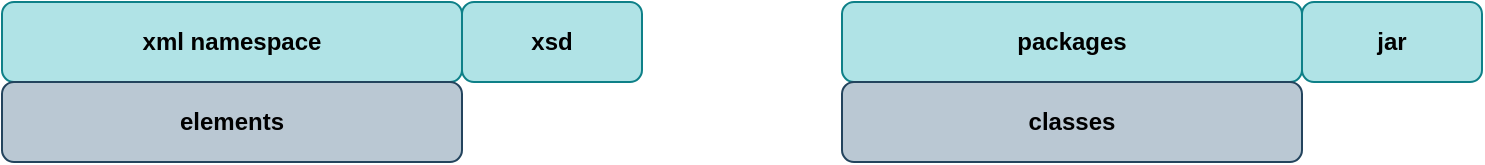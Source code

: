 <mxfile version="14.5.1" type="device" pages="3"><diagram id="3pDCBp7uIPVu-pySGTiC" name="mvn"><mxGraphModel dx="1008" dy="491" grid="1" gridSize="10" guides="1" tooltips="1" connect="1" arrows="1" fold="1" page="1" pageScale="1" pageWidth="850" pageHeight="1100" math="0" shadow="0"><root><mxCell id="r5kuyEBmrJqaapR66mdc-0"/><mxCell id="r5kuyEBmrJqaapR66mdc-1" parent="r5kuyEBmrJqaapR66mdc-0"/><mxCell id="r5kuyEBmrJqaapR66mdc-2" value="xml namespace" style="rounded=1;whiteSpace=wrap;html=1;fillColor=#b0e3e6;strokeColor=#0e8088;fontStyle=1;" parent="r5kuyEBmrJqaapR66mdc-1" vertex="1"><mxGeometry x="60" y="50" width="230" height="40" as="geometry"/></mxCell><mxCell id="r5kuyEBmrJqaapR66mdc-3" value="packages" style="rounded=1;whiteSpace=wrap;html=1;fillColor=#b0e3e6;strokeColor=#0e8088;fontStyle=1;" parent="r5kuyEBmrJqaapR66mdc-1" vertex="1"><mxGeometry x="480" y="50" width="230" height="40" as="geometry"/></mxCell><mxCell id="r5kuyEBmrJqaapR66mdc-4" value="classes" style="rounded=1;whiteSpace=wrap;html=1;fillColor=#bac8d3;strokeColor=#23445d;fontStyle=1;" parent="r5kuyEBmrJqaapR66mdc-1" vertex="1"><mxGeometry x="480" y="90" width="230" height="40" as="geometry"/></mxCell><mxCell id="r5kuyEBmrJqaapR66mdc-5" value="elements" style="rounded=1;whiteSpace=wrap;html=1;fillColor=#bac8d3;strokeColor=#23445d;fontStyle=1;" parent="r5kuyEBmrJqaapR66mdc-1" vertex="1"><mxGeometry x="60" y="90" width="230" height="40" as="geometry"/></mxCell><mxCell id="r5kuyEBmrJqaapR66mdc-6" value="jar" style="rounded=1;whiteSpace=wrap;html=1;fillColor=#b0e3e6;strokeColor=#0e8088;fontStyle=1;" parent="r5kuyEBmrJqaapR66mdc-1" vertex="1"><mxGeometry x="710" y="50" width="90" height="40" as="geometry"/></mxCell><mxCell id="r5kuyEBmrJqaapR66mdc-7" value="xsd" style="rounded=1;whiteSpace=wrap;html=1;fillColor=#b0e3e6;strokeColor=#0e8088;fontStyle=1;" parent="r5kuyEBmrJqaapR66mdc-1" vertex="1"><mxGeometry x="290" y="50" width="90" height="40" as="geometry"/></mxCell></root></mxGraphModel></diagram><diagram id="SAI2fxa9AoreDyfrO94o" name="spring-core"><mxGraphModel dx="2466" dy="490" grid="1" gridSize="10" guides="1" tooltips="1" connect="1" arrows="1" fold="1" page="1" pageScale="1" pageWidth="850" pageHeight="1100" math="0" shadow="0"><root><mxCell id="0"/><mxCell id="1" parent="0"/><mxCell id="cbQh8fVChkxe0UwsAV1f-11" value="" style="rounded=0;whiteSpace=wrap;html=1;verticalAlign=bottom;" parent="1" vertex="1"><mxGeometry x="160" y="290" width="700" height="240" as="geometry"/></mxCell><mxCell id="cbQh8fVChkxe0UwsAV1f-1" value="SPRING CORE MODULE" style="rounded=1;whiteSpace=wrap;html=1;fillColor=#76608a;strokeColor=#432D57;fontColor=#ffffff;" parent="1" vertex="1"><mxGeometry x="150" y="30" width="240" height="60" as="geometry"/></mxCell><mxCell id="cbQh8fVChkxe0UwsAV1f-5" value="Traditional Program without IOC" style="rounded=1;whiteSpace=wrap;html=1;fillColor=#f8cecc;strokeColor=#b85450;fontStyle=1;" parent="1" vertex="1"><mxGeometry x="-100" y="270" width="230" height="40" as="geometry"/></mxCell><mxCell id="cbQh8fVChkxe0UwsAV1f-7" value="&lt;span&gt;&#9;&lt;/span&gt;ProductRepository productRepository = new ProductRepositoryImpl();" style="rounded=1;whiteSpace=wrap;html=1;fontColor=#00994D;" parent="1" vertex="1"><mxGeometry x="-115" y="310" width="260" height="40" as="geometry"/></mxCell><mxCell id="cbQh8fVChkxe0UwsAV1f-9" value="IOC" style="rounded=1;whiteSpace=wrap;html=1;fillColor=#a0522d;strokeColor=#6D1F00;fontStyle=1;fontColor=#ffffff;" parent="1" vertex="1"><mxGeometry x="425" y="250" width="230" height="40" as="geometry"/></mxCell><mxCell id="cbQh8fVChkxe0UwsAV1f-10" value="" style="rounded=1;whiteSpace=wrap;html=1;fontColor=#00994D;" parent="1" vertex="1"><mxGeometry x="390" y="300" width="270" height="100" as="geometry"/></mxCell><mxCell id="cbQh8fVChkxe0UwsAV1f-17" style="edgeStyle=orthogonalEdgeStyle;rounded=0;orthogonalLoop=1;jettySize=auto;html=1;" parent="1" source="cbQh8fVChkxe0UwsAV1f-13" target="cbQh8fVChkxe0UwsAV1f-16" edge="1"><mxGeometry relative="1" as="geometry"/></mxCell><mxCell id="cbQh8fVChkxe0UwsAV1f-13" value="custom written code" style="text;html=1;align=center;verticalAlign=middle;resizable=0;points=[];autosize=1;fontStyle=1;fontColor=#00994D;" parent="1" vertex="1"><mxGeometry x="465" y="350" width="130" height="20" as="geometry"/></mxCell><mxCell id="cbQh8fVChkxe0UwsAV1f-15" style="edgeStyle=orthogonalEdgeStyle;rounded=0;orthogonalLoop=1;jettySize=auto;html=1;" parent="1" source="cbQh8fVChkxe0UwsAV1f-14" target="cbQh8fVChkxe0UwsAV1f-13" edge="1"><mxGeometry relative="1" as="geometry"/></mxCell><mxCell id="cbQh8fVChkxe0UwsAV1f-21" value="" style="edgeStyle=orthogonalEdgeStyle;rounded=0;orthogonalLoop=1;jettySize=auto;html=1;" parent="1" source="cbQh8fVChkxe0UwsAV1f-14" target="cbQh8fVChkxe0UwsAV1f-20" edge="1"><mxGeometry relative="1" as="geometry"/></mxCell><mxCell id="cbQh8fVChkxe0UwsAV1f-24" value="" style="edgeStyle=orthogonalEdgeStyle;rounded=0;orthogonalLoop=1;jettySize=auto;html=1;" parent="1" source="cbQh8fVChkxe0UwsAV1f-14" target="cbQh8fVChkxe0UwsAV1f-23" edge="1"><mxGeometry relative="1" as="geometry"/></mxCell><mxCell id="cbQh8fVChkxe0UwsAV1f-14" value="Generic Framework (Spring)&lt;br&gt;IOC Container&lt;br&gt;ApplicationContext" style="text;html=1;align=center;verticalAlign=middle;resizable=0;points=[];autosize=1;fontStyle=1;fillColor=#1ba1e2;strokeColor=#006EAF;fontColor=#ffffff;" parent="1" vertex="1"><mxGeometry x="440" y="440" width="180" height="50" as="geometry"/></mxCell><mxCell id="cbQh8fVChkxe0UwsAV1f-16" value="&lt;span style=&quot;color: rgb(0 , 153 , 77)&quot;&gt;ProductRepository productRepository = ?&lt;/span&gt;" style="text;html=1;strokeColor=none;fillColor=none;align=center;verticalAlign=middle;whiteSpace=wrap;rounded=0;fontStyle=1" parent="1" vertex="1"><mxGeometry x="417.5" y="310" width="225" height="20" as="geometry"/></mxCell><mxCell id="cbQh8fVChkxe0UwsAV1f-26" value="" style="edgeStyle=orthogonalEdgeStyle;rounded=0;orthogonalLoop=1;jettySize=auto;html=1;fontColor=#330000;" parent="1" source="cbQh8fVChkxe0UwsAV1f-20" target="cbQh8fVChkxe0UwsAV1f-25" edge="1"><mxGeometry relative="1" as="geometry"><Array as="points"><mxPoint x="740" y="550"/><mxPoint x="640" y="550"/></Array></mxGeometry></mxCell><mxCell id="cbQh8fVChkxe0UwsAV1f-32" style="edgeStyle=orthogonalEdgeStyle;rounded=0;orthogonalLoop=1;jettySize=auto;html=1;fontColor=#330000;" parent="1" source="cbQh8fVChkxe0UwsAV1f-20" target="cbQh8fVChkxe0UwsAV1f-30" edge="1"><mxGeometry relative="1" as="geometry"><Array as="points"><mxPoint x="740" y="550"/><mxPoint x="800" y="550"/></Array></mxGeometry></mxCell><mxCell id="cbQh8fVChkxe0UwsAV1f-33" style="edgeStyle=orthogonalEdgeStyle;rounded=0;orthogonalLoop=1;jettySize=auto;html=1;fontColor=#330000;" parent="1" source="cbQh8fVChkxe0UwsAV1f-20" target="cbQh8fVChkxe0UwsAV1f-31" edge="1"><mxGeometry relative="1" as="geometry"><Array as="points"><mxPoint x="740" y="550"/><mxPoint x="960" y="550"/></Array></mxGeometry></mxCell><mxCell id="cbQh8fVChkxe0UwsAV1f-20" value="Uses A Spring Bean Configuration file" style="shape=parallelogram;perimeter=parallelogramPerimeter;whiteSpace=wrap;html=1;fixedSize=1;fontStyle=1;strokeColor=#A50040;fillColor=#d80073;fontColor=#ffffff;" parent="1" vertex="1"><mxGeometry x="680" y="435" width="160" height="60" as="geometry"/></mxCell><mxCell id="cbQh8fVChkxe0UwsAV1f-23" value="&lt;span&gt;&lt;font&gt;&lt;b&gt;new ProductRepositoryImpl();&lt;br&gt;(an instance of a class created by Spring)&lt;br&gt;[SPRING BEAN]&lt;/b&gt;&lt;br&gt;&lt;/font&gt;&lt;/span&gt;" style="whiteSpace=wrap;html=1;fontStyle=0;strokeColor=#9673a6;fillColor=#e1d5e7;fontColor=#330000;" parent="1" vertex="1"><mxGeometry x="180" y="435" width="180" height="60" as="geometry"/></mxCell><mxCell id="cbQh8fVChkxe0UwsAV1f-35" value="" style="edgeStyle=orthogonalEdgeStyle;rounded=0;orthogonalLoop=1;jettySize=auto;html=1;fontColor=#330000;" parent="1" source="cbQh8fVChkxe0UwsAV1f-25" target="cbQh8fVChkxe0UwsAV1f-34" edge="1"><mxGeometry relative="1" as="geometry"/></mxCell><mxCell id="cbQh8fVChkxe0UwsAV1f-37" value="" style="edgeStyle=orthogonalEdgeStyle;rounded=0;orthogonalLoop=1;jettySize=auto;html=1;fontColor=#330000;" parent="1" source="cbQh8fVChkxe0UwsAV1f-25" target="cbQh8fVChkxe0UwsAV1f-36" edge="1"><mxGeometry relative="1" as="geometry"/></mxCell><mxCell id="cbQh8fVChkxe0UwsAV1f-25" value="XML Config" style="shape=parallelogram;perimeter=parallelogramPerimeter;whiteSpace=wrap;html=1;fixedSize=1;fontStyle=1;strokeColor=#3700CC;fillColor=#6a00ff;fontColor=#ffffff;" parent="1" vertex="1"><mxGeometry x="570" y="610" width="120" height="60" as="geometry"/></mxCell><mxCell id="cbQh8fVChkxe0UwsAV1f-30" value="Annotation Config&lt;br&gt;&lt;br&gt;(Annotation + XML)" style="shape=parallelogram;perimeter=parallelogramPerimeter;whiteSpace=wrap;html=1;fixedSize=1;fontStyle=1;strokeColor=#A50040;fillColor=#d80073;fontColor=#ffffff;" parent="1" vertex="1"><mxGeometry x="720" y="610" width="160" height="60" as="geometry"/></mxCell><mxCell id="cbQh8fVChkxe0UwsAV1f-31" value="Java Config" style="shape=parallelogram;perimeter=parallelogramPerimeter;whiteSpace=wrap;html=1;fixedSize=1;fontStyle=1;strokeColor=#A50040;fillColor=#d80073;fontColor=#ffffff;" parent="1" vertex="1"><mxGeometry x="910" y="610" width="120" height="60" as="geometry"/></mxCell><mxCell id="cbQh8fVChkxe0UwsAV1f-45" value="" style="edgeStyle=orthogonalEdgeStyle;rounded=0;orthogonalLoop=1;jettySize=auto;html=1;fontColor=#330000;" parent="1" source="cbQh8fVChkxe0UwsAV1f-34" target="cbQh8fVChkxe0UwsAV1f-44" edge="1"><mxGeometry relative="1" as="geometry"/></mxCell><mxCell id="cbQh8fVChkxe0UwsAV1f-34" value="applicationContext.xml" style="shape=parallelogram;perimeter=parallelogramPerimeter;whiteSpace=wrap;html=1;fixedSize=1;fontStyle=1;strokeColor=#3700CC;fillColor=#6a00ff;fontColor=#ffffff;" parent="1" vertex="1"><mxGeometry x="515" y="710" width="230" height="60" as="geometry"/></mxCell><mxCell id="cbQh8fVChkxe0UwsAV1f-46" style="edgeStyle=orthogonalEdgeStyle;rounded=0;orthogonalLoop=1;jettySize=auto;html=1;entryX=0;entryY=0.75;entryDx=0;entryDy=0;fontColor=#330000;" parent="1" source="cbQh8fVChkxe0UwsAV1f-36" target="cbQh8fVChkxe0UwsAV1f-44" edge="1"><mxGeometry relative="1" as="geometry"/></mxCell><mxCell id="cbQh8fVChkxe0UwsAV1f-36" value="configuring beans" style="ellipse;whiteSpace=wrap;html=1;fontColor=#ffffff;fontStyle=1;strokeColor=#3700CC;fillColor=#6a00ff;" parent="1" vertex="1"><mxGeometry x="330" y="600" width="120" height="80" as="geometry"/></mxCell><mxCell id="cbQh8fVChkxe0UwsAV1f-44" value="&lt;div&gt;&amp;lt;!-- ProductRepository productRepository = new ProductRepositoryImpl(); --&amp;gt;&lt;/div&gt;&lt;div&gt;&lt;span&gt;&#9;&lt;/span&gt;&amp;lt;bean id=&quot;productRepository&quot;&lt;/div&gt;&lt;div&gt;&lt;span&gt;&#9;&#9;&lt;/span&gt;class=&quot;dom.repository.ProductRepositoryImpl&quot; /&amp;gt;&lt;/div&gt;" style="whiteSpace=wrap;html=1;fontColor=#ffffff;fontStyle=1;strokeColor=#3700CC;fillColor=#6a00ff;" parent="1" vertex="1"><mxGeometry x="415" y="820" width="430" height="60" as="geometry"/></mxCell><mxCell id="aFi8xiJVlkI8TQD-ul00-14" value="&lt;span&gt;Beans are instances created by the IOC Container (Spring Container)&lt;/span&gt;" style="rounded=1;whiteSpace=wrap;html=1;fillColor=#d5e8d4;strokeColor=#82b366;" parent="1" vertex="1"><mxGeometry x="210" y="610" width="120" height="60" as="geometry"/></mxCell><mxCell id="aFi8xiJVlkI8TQD-ul00-17" value="INVERSION OF CONTROL" style="ellipse;whiteSpace=wrap;html=1;fillColor=#f8cecc;strokeColor=#b85450;" parent="1" vertex="1"><mxGeometry x="145" y="90" width="120" height="80" as="geometry"/></mxCell><mxCell id="aFi8xiJVlkI8TQD-ul00-18" value="ASPECT ORIENTED PROGRAMMING" style="ellipse;whiteSpace=wrap;html=1;fillColor=#f8cecc;strokeColor=#b85450;" parent="1" vertex="1"><mxGeometry x="265" y="90" width="120" height="80" as="geometry"/></mxCell><mxCell id="8MRKu2zf04pqeKH-VAGm-1" value="Dependency Injection" style="rounded=1;whiteSpace=wrap;html=1;fillColor=#a0522d;strokeColor=#6D1F00;fontStyle=1;fontColor=#ffffff;" parent="1" vertex="1"><mxGeometry x="1180" y="260" width="230" height="40" as="geometry"/></mxCell><mxCell id="8MRKu2zf04pqeKH-VAGm-25" value="" style="group" parent="1" vertex="1" connectable="0"><mxGeometry x="-920" y="390" width="820" height="350" as="geometry"/></mxCell><mxCell id="8MRKu2zf04pqeKH-VAGm-19" value="Project" style="rounded=0;whiteSpace=wrap;html=1;fillColor=#f5f5f5;strokeColor=#666666;fontColor=#333333;verticalAlign=bottom;" parent="8MRKu2zf04pqeKH-VAGm-25" vertex="1"><mxGeometry x="101.036" width="402.679" height="306.25" as="geometry"/></mxCell><mxCell id="8MRKu2zf04pqeKH-VAGm-7" value="Spring Framework&lt;br&gt;&lt;br&gt;3 Beans&amp;nbsp;&lt;br&gt;car&lt;br&gt;van&lt;br&gt;driver" style="rounded=0;whiteSpace=wrap;html=1;fillColor=#d0cee2;strokeColor=#56517e;" parent="8MRKu2zf04pqeKH-VAGm-25" vertex="1"><mxGeometry x="328" y="76.562" width="155.214" height="164.062" as="geometry"/></mxCell><mxCell id="8MRKu2zf04pqeKH-VAGm-4" value="vehicle=?" style="verticalLabelPosition=bottom;html=1;verticalAlign=top;align=center;strokeColor=none;fillColor=#00BEF2;shape=mxgraph.azure.user;" parent="8MRKu2zf04pqeKH-VAGm-25" vertex="1"><mxGeometry y="125.781" width="55.643" height="54.688" as="geometry"/></mxCell><mxCell id="8MRKu2zf04pqeKH-VAGm-5" value="" style="shape=mxgraph.signs.transportation.car_3;html=1;pointerEvents=1;fillColor=#000000;strokeColor=none;verticalLabelPosition=bottom;verticalAlign=top;align=center;" parent="8MRKu2zf04pqeKH-VAGm-25" vertex="1"><mxGeometry x="550.571" y="78.75" width="115.971" height="41.562" as="geometry"/></mxCell><mxCell id="8MRKu2zf04pqeKH-VAGm-10" style="edgeStyle=orthogonalEdgeStyle;rounded=0;orthogonalLoop=1;jettySize=auto;html=1;entryX=0.205;entryY=0.711;entryDx=0;entryDy=0;entryPerimeter=0;" parent="8MRKu2zf04pqeKH-VAGm-25" source="8MRKu2zf04pqeKH-VAGm-7" target="8MRKu2zf04pqeKH-VAGm-5" edge="1"><mxGeometry relative="1" as="geometry"/></mxCell><mxCell id="8MRKu2zf04pqeKH-VAGm-15" style="edgeStyle=orthogonalEdgeStyle;rounded=0;orthogonalLoop=1;jettySize=auto;html=1;entryX=0.5;entryY=1;entryDx=0;entryDy=0;entryPerimeter=0;" parent="8MRKu2zf04pqeKH-VAGm-25" source="8MRKu2zf04pqeKH-VAGm-6" target="8MRKu2zf04pqeKH-VAGm-4" edge="1"><mxGeometry relative="1" as="geometry"><Array as="points"><mxPoint x="609.143" y="350"/><mxPoint x="28.114" y="350"/></Array></mxGeometry></mxCell><mxCell id="8MRKu2zf04pqeKH-VAGm-6" value="" style="shape=mxgraph.signs.transportation.car_1;html=1;pointerEvents=1;fillColor=#000000;strokeColor=none;verticalLabelPosition=bottom;verticalAlign=top;align=center;" parent="8MRKu2zf04pqeKH-VAGm-25" vertex="1"><mxGeometry x="550.571" y="144.375" width="115.971" height="96.25" as="geometry"/></mxCell><mxCell id="8MRKu2zf04pqeKH-VAGm-9" style="edgeStyle=orthogonalEdgeStyle;rounded=0;orthogonalLoop=1;jettySize=auto;html=1;exitX=0.01;exitY=0.5;exitDx=0;exitDy=0;exitPerimeter=0;entryX=0.037;entryY=0.587;entryDx=0;entryDy=0;entryPerimeter=0;" parent="8MRKu2zf04pqeKH-VAGm-25" source="8MRKu2zf04pqeKH-VAGm-6" target="8MRKu2zf04pqeKH-VAGm-6" edge="1"><mxGeometry relative="1" as="geometry"/></mxCell><mxCell id="8MRKu2zf04pqeKH-VAGm-16" value="Dependency Injection" style="text;html=1;align=center;verticalAlign=middle;resizable=0;points=[];autosize=1;fontStyle=1;fontColor=#00994D;" parent="8MRKu2zf04pqeKH-VAGm-25" vertex="1"><mxGeometry x="656" y="164.062" width="140" height="20" as="geometry"/></mxCell><mxCell id="8MRKu2zf04pqeKH-VAGm-17" value="IOC" style="text;html=1;align=center;verticalAlign=middle;resizable=0;points=[];autosize=1;fontStyle=1;fontColor=#00994D;" parent="8MRKu2zf04pqeKH-VAGm-25" vertex="1"><mxGeometry x="175.714" y="120.312" width="40" height="20" as="geometry"/></mxCell><mxCell id="8MRKu2zf04pqeKH-VAGm-11" style="edgeStyle=orthogonalEdgeStyle;rounded=0;orthogonalLoop=1;jettySize=auto;html=1;entryX=0.101;entryY=0.568;entryDx=0;entryDy=0;entryPerimeter=0;" parent="8MRKu2zf04pqeKH-VAGm-25" source="8MRKu2zf04pqeKH-VAGm-7" target="8MRKu2zf04pqeKH-VAGm-6" edge="1"><mxGeometry relative="1" as="geometry"/></mxCell><mxCell id="8MRKu2zf04pqeKH-VAGm-20" style="edgeStyle=orthogonalEdgeStyle;rounded=0;orthogonalLoop=1;jettySize=auto;html=1;" parent="8MRKu2zf04pqeKH-VAGm-25" source="8MRKu2zf04pqeKH-VAGm-4" target="8MRKu2zf04pqeKH-VAGm-19" edge="1"><mxGeometry relative="1" as="geometry"><mxPoint x="55.643" y="147.656" as="sourcePoint"/><mxPoint x="246" y="147.656" as="targetPoint"/></mxGeometry></mxCell><mxCell id="8MRKu2zf04pqeKH-VAGm-21" value="Module that does not use Spring" style="rounded=1;whiteSpace=wrap;html=1;" parent="8MRKu2zf04pqeKH-VAGm-25" vertex="1"><mxGeometry x="128.857" y="21.875" width="140.571" height="65.625" as="geometry"/></mxCell><mxCell id="8MRKu2zf04pqeKH-VAGm-22" value="Module that uses Spring" style="rounded=1;whiteSpace=wrap;html=1;fillColor=#d0cee2;strokeColor=#56517e;" parent="8MRKu2zf04pqeKH-VAGm-25" vertex="1"><mxGeometry x="120.798" y="103.906" width="125.202" height="147.656" as="geometry"/></mxCell><mxCell id="8MRKu2zf04pqeKH-VAGm-23" value="" style="endArrow=classic;startArrow=classic;html=1;entryX=0.013;entryY=0.616;entryDx=0;entryDy=0;entryPerimeter=0;" parent="8MRKu2zf04pqeKH-VAGm-25" source="8MRKu2zf04pqeKH-VAGm-22" target="8MRKu2zf04pqeKH-VAGm-7" edge="1"><mxGeometry width="50" height="50" relative="1" as="geometry"><mxPoint x="257.714" y="207.812" as="sourcePoint"/><mxPoint x="316.286" y="153.125" as="targetPoint"/></mxGeometry></mxCell><mxCell id="8MRKu2zf04pqeKH-VAGm-24" value="IOC" style="text;html=1;align=center;verticalAlign=middle;resizable=0;points=[];autosize=1;fontStyle=1;fontColor=#00994D;" parent="8MRKu2zf04pqeKH-VAGm-25" vertex="1"><mxGeometry x="257.714" y="147.656" width="40" height="20" as="geometry"/></mxCell><mxCell id="8MRKu2zf04pqeKH-VAGm-27" value="constructor based di&lt;br&gt;setter based di&lt;br&gt;(field based di)" style="text;html=1;align=center;verticalAlign=middle;resizable=0;points=[];autosize=1;fontStyle=1;fontColor=#00994D;" parent="8MRKu2zf04pqeKH-VAGm-25" vertex="1"><mxGeometry x="690" y="201.56" width="130" height="50" as="geometry"/></mxCell><mxCell id="8MRKu2zf04pqeKH-VAGm-12" value="driver" style="html=1;verticalLabelPosition=bottom;align=center;labelBackgroundColor=#ffffff;verticalAlign=top;strokeWidth=2;strokeColor=#0080F0;shadow=0;dashed=0;shape=mxgraph.ios7.icons.user;" parent="1" vertex="1"><mxGeometry x="-59.996" y="566.095" width="35.143" height="32.812" as="geometry"/></mxCell><mxCell id="8MRKu2zf04pqeKH-VAGm-13" style="edgeStyle=orthogonalEdgeStyle;rounded=0;orthogonalLoop=1;jettySize=auto;html=1;entryX=0.99;entryY=0.5;entryDx=0;entryDy=0;entryPerimeter=0;" parent="1" source="8MRKu2zf04pqeKH-VAGm-12" target="8MRKu2zf04pqeKH-VAGm-6" edge="1"><mxGeometry relative="1" as="geometry"/></mxCell><mxCell id="XbawZKbXXzx26k_XWU5r-1" value="Constructor Based DI" style="rounded=1;whiteSpace=wrap;html=1;fillColor=#b0e3e6;strokeColor=#0e8088;fontStyle=1;" vertex="1" parent="1"><mxGeometry x="1180" y="300" width="230" height="40" as="geometry"/></mxCell><mxCell id="XbawZKbXXzx26k_XWU5r-2" value="Setter Based DI" style="rounded=1;whiteSpace=wrap;html=1;fillColor=#b0e3e6;strokeColor=#0e8088;fontStyle=1;" vertex="1" parent="1"><mxGeometry x="1180" y="340" width="230" height="40" as="geometry"/></mxCell><mxCell id="XbawZKbXXzx26k_XWU5r-3" value="externalized bean configuration" style="rounded=1;whiteSpace=wrap;html=1;fillColor=#e1d5e7;strokeColor=#9673a6;fontStyle=1" vertex="1" parent="1"><mxGeometry x="1410" y="300" width="230" height="40" as="geometry"/></mxCell><mxCell id="XbawZKbXXzx26k_XWU5r-4" value="externalized properties" style="rounded=1;whiteSpace=wrap;html=1;fillColor=#e1d5e7;strokeColor=#9673a6;fontStyle=1" vertex="1" parent="1"><mxGeometry x="1410" y="340" width="230" height="40" as="geometry"/></mxCell><mxCell id="XbawZKbXXzx26k_XWU5r-5" value="Bean Scopes&amp;nbsp;" style="rounded=1;whiteSpace=wrap;html=1;fillColor=#bac8d3;strokeColor=#23445d;fontStyle=1;" vertex="1" parent="1"><mxGeometry x="1240" y="420" width="230" height="40" as="geometry"/></mxCell><mxCell id="XbawZKbXXzx26k_XWU5r-6" value="Application Context&amp;nbsp; (Stand Alone)" style="rounded=1;whiteSpace=wrap;html=1;fillColor=#d5e8d4;strokeColor=#82b366;verticalAlign=bottom;" vertex="1" parent="1"><mxGeometry x="1180" y="475" width="500" height="215" as="geometry"/></mxCell><mxCell id="XbawZKbXXzx26k_XWU5r-7" value="scope = singleton" style="ellipse;whiteSpace=wrap;html=1;fillColor=#e51400;strokeColor=#B20000;fontColor=#ffffff;" vertex="1" parent="1"><mxGeometry x="1200" y="530" width="120" height="80" as="geometry"/></mxCell><mxCell id="XbawZKbXXzx26k_XWU5r-8" value="scope = prototype" style="ellipse;whiteSpace=wrap;html=1;fillColor=#60a917;strokeColor=#2D7600;fontColor=#ffffff;" vertex="1" parent="1"><mxGeometry x="1340" y="490" width="120" height="80" as="geometry"/></mxCell><mxCell id="XbawZKbXXzx26k_XWU5r-9" value="scope = prototype" style="ellipse;whiteSpace=wrap;html=1;fillColor=#60a917;strokeColor=#2D7600;fontColor=#ffffff;" vertex="1" parent="1"><mxGeometry x="1340" y="580" width="120" height="80" as="geometry"/></mxCell><mxCell id="XbawZKbXXzx26k_XWU5r-11" value="&lt;br&gt;Bean Life Cycle&lt;br&gt;init()&lt;br&gt;destroy()&amp;nbsp;" style="rounded=1;whiteSpace=wrap;html=1;verticalAlign=middle;fillColor=#1ba1e2;strokeColor=#006EAF;fontColor=#ffffff;" vertex="1" parent="1"><mxGeometry x="1510" y="520" width="120" height="110" as="geometry"/></mxCell></root></mxGraphModel></diagram><diagram id="wW18TtnC0ZLvt5IvbOrP" name="Layered Architecture"><mxGraphModel dx="1008" dy="491" grid="1" gridSize="10" guides="1" tooltips="1" connect="1" arrows="1" fold="1" page="1" pageScale="1" pageWidth="850" pageHeight="1100" math="0" shadow="0"><root><mxCell id="HFquUbXk5ZbwjjDAVW-J-0"/><mxCell id="HFquUbXk5ZbwjjDAVW-J-1" parent="HFquUbXk5ZbwjjDAVW-J-0"/><mxCell id="HFquUbXk5ZbwjjDAVW-J-6" style="edgeStyle=orthogonalEdgeStyle;rounded=0;orthogonalLoop=1;jettySize=auto;html=1;entryX=0;entryY=0.5;entryDx=0;entryDy=0;entryPerimeter=0;" parent="HFquUbXk5ZbwjjDAVW-J-1" source="HFquUbXk5ZbwjjDAVW-J-2" target="HFquUbXk5ZbwjjDAVW-J-4" edge="1"><mxGeometry relative="1" as="geometry"/></mxCell><mxCell id="HFquUbXk5ZbwjjDAVW-J-8" style="edgeStyle=orthogonalEdgeStyle;rounded=0;orthogonalLoop=1;jettySize=auto;html=1;entryX=0;entryY=0;entryDx=0;entryDy=52.5;entryPerimeter=0;" parent="HFquUbXk5ZbwjjDAVW-J-1" source="HFquUbXk5ZbwjjDAVW-J-2" target="HFquUbXk5ZbwjjDAVW-J-5" edge="1"><mxGeometry relative="1" as="geometry"/></mxCell><mxCell id="HFquUbXk5ZbwjjDAVW-J-2" value="ProductRepositoryImpl&lt;br&gt;(Performing operations with datasources&amp;nbsp; such as a databse, file system or network, cloud etc)" style="rounded=0;whiteSpace=wrap;html=1;fillColor=#d5e8d4;strokeColor=#82b366;" parent="HFquUbXk5ZbwjjDAVW-J-1" vertex="1"><mxGeometry x="980" y="40" width="150" height="250" as="geometry"/></mxCell><mxCell id="gOc2awwNAPl2EcYftAFJ-2" style="edgeStyle=orthogonalEdgeStyle;rounded=0;orthogonalLoop=1;jettySize=auto;html=1;entryX=0;entryY=0.5;entryDx=0;entryDy=0;" edge="1" parent="HFquUbXk5ZbwjjDAVW-J-1" source="HFquUbXk5ZbwjjDAVW-J-3" target="gOc2awwNAPl2EcYftAFJ-1"><mxGeometry relative="1" as="geometry"/></mxCell><mxCell id="HFquUbXk5ZbwjjDAVW-J-3" value="UI Layer" style="rounded=0;whiteSpace=wrap;html=1;fillColor=#dae8fc;strokeColor=#6c8ebf;" parent="HFquUbXk5ZbwjjDAVW-J-1" vertex="1"><mxGeometry x="250" y="40" width="120" height="250" as="geometry"/></mxCell><mxCell id="HFquUbXk5ZbwjjDAVW-J-4" value="" style="outlineConnect=0;dashed=0;verticalLabelPosition=bottom;verticalAlign=top;align=center;html=1;shape=mxgraph.aws3.mysql_db_instance;fillColor=#2E73B8;gradientColor=none;" parent="HFquUbXk5ZbwjjDAVW-J-1" vertex="1"><mxGeometry x="1210" y="60" width="60" height="64.5" as="geometry"/></mxCell><mxCell id="HFquUbXk5ZbwjjDAVW-J-5" value="Mongodb" style="shape=cylinder3;whiteSpace=wrap;html=1;boundedLbl=1;backgroundOutline=1;size=15;fillColor=#f8cecc;strokeColor=#b85450;" parent="HFquUbXk5ZbwjjDAVW-J-1" vertex="1"><mxGeometry x="1210" y="170" width="60" height="80" as="geometry"/></mxCell><mxCell id="HFquUbXk5ZbwjjDAVW-J-11" value="Model" style="rounded=1;whiteSpace=wrap;html=1;strokeColor=#666666;fontStyle=1;fillColor=#f5f5f5;fontColor=#333333;" parent="HFquUbXk5ZbwjjDAVW-J-1" vertex="1"><mxGeometry x="430" y="310" width="360" height="30" as="geometry"/></mxCell><mxCell id="HFquUbXk5ZbwjjDAVW-J-12" value="Utility" style="rounded=1;whiteSpace=wrap;html=1;strokeColor=#666666;fontStyle=1;fillColor=#f5f5f5;fontColor=#333333;" parent="HFquUbXk5ZbwjjDAVW-J-1" vertex="1"><mxGeometry x="430" y="340" width="360" height="30" as="geometry"/></mxCell><mxCell id="HFquUbXk5ZbwjjDAVW-J-13" value="Product&lt;br&gt;Repository&lt;br&gt;" style="rounded=0;whiteSpace=wrap;html=1;fillColor=#d5e8d4;strokeColor=#82b366;" parent="HFquUbXk5ZbwjjDAVW-J-1" vertex="1"><mxGeometry x="880" y="125" width="100" height="80" as="geometry"/></mxCell><mxCell id="gOc2awwNAPl2EcYftAFJ-3" style="edgeStyle=orthogonalEdgeStyle;rounded=0;orthogonalLoop=1;jettySize=auto;html=1;entryX=0;entryY=0.5;entryDx=0;entryDy=0;" edge="1" parent="HFquUbXk5ZbwjjDAVW-J-1" source="gOc2awwNAPl2EcYftAFJ-0" target="HFquUbXk5ZbwjjDAVW-J-13"><mxGeometry relative="1" as="geometry"/></mxCell><mxCell id="gOc2awwNAPl2EcYftAFJ-0" value="ProductServiceImpl&lt;br&gt;(Performs Business Logic needed for Transaction Management, Security and Logging etc)&amp;nbsp;" style="rounded=0;whiteSpace=wrap;html=1;fillColor=#d5e8d4;strokeColor=#82b366;" vertex="1" parent="HFquUbXk5ZbwjjDAVW-J-1"><mxGeometry x="600" y="40" width="150" height="250" as="geometry"/></mxCell><mxCell id="gOc2awwNAPl2EcYftAFJ-1" value="ProductService" style="rounded=0;whiteSpace=wrap;html=1;fillColor=#d5e8d4;strokeColor=#82b366;" vertex="1" parent="HFquUbXk5ZbwjjDAVW-J-1"><mxGeometry x="500" y="125" width="100" height="80" as="geometry"/></mxCell></root></mxGraphModel></diagram></mxfile>